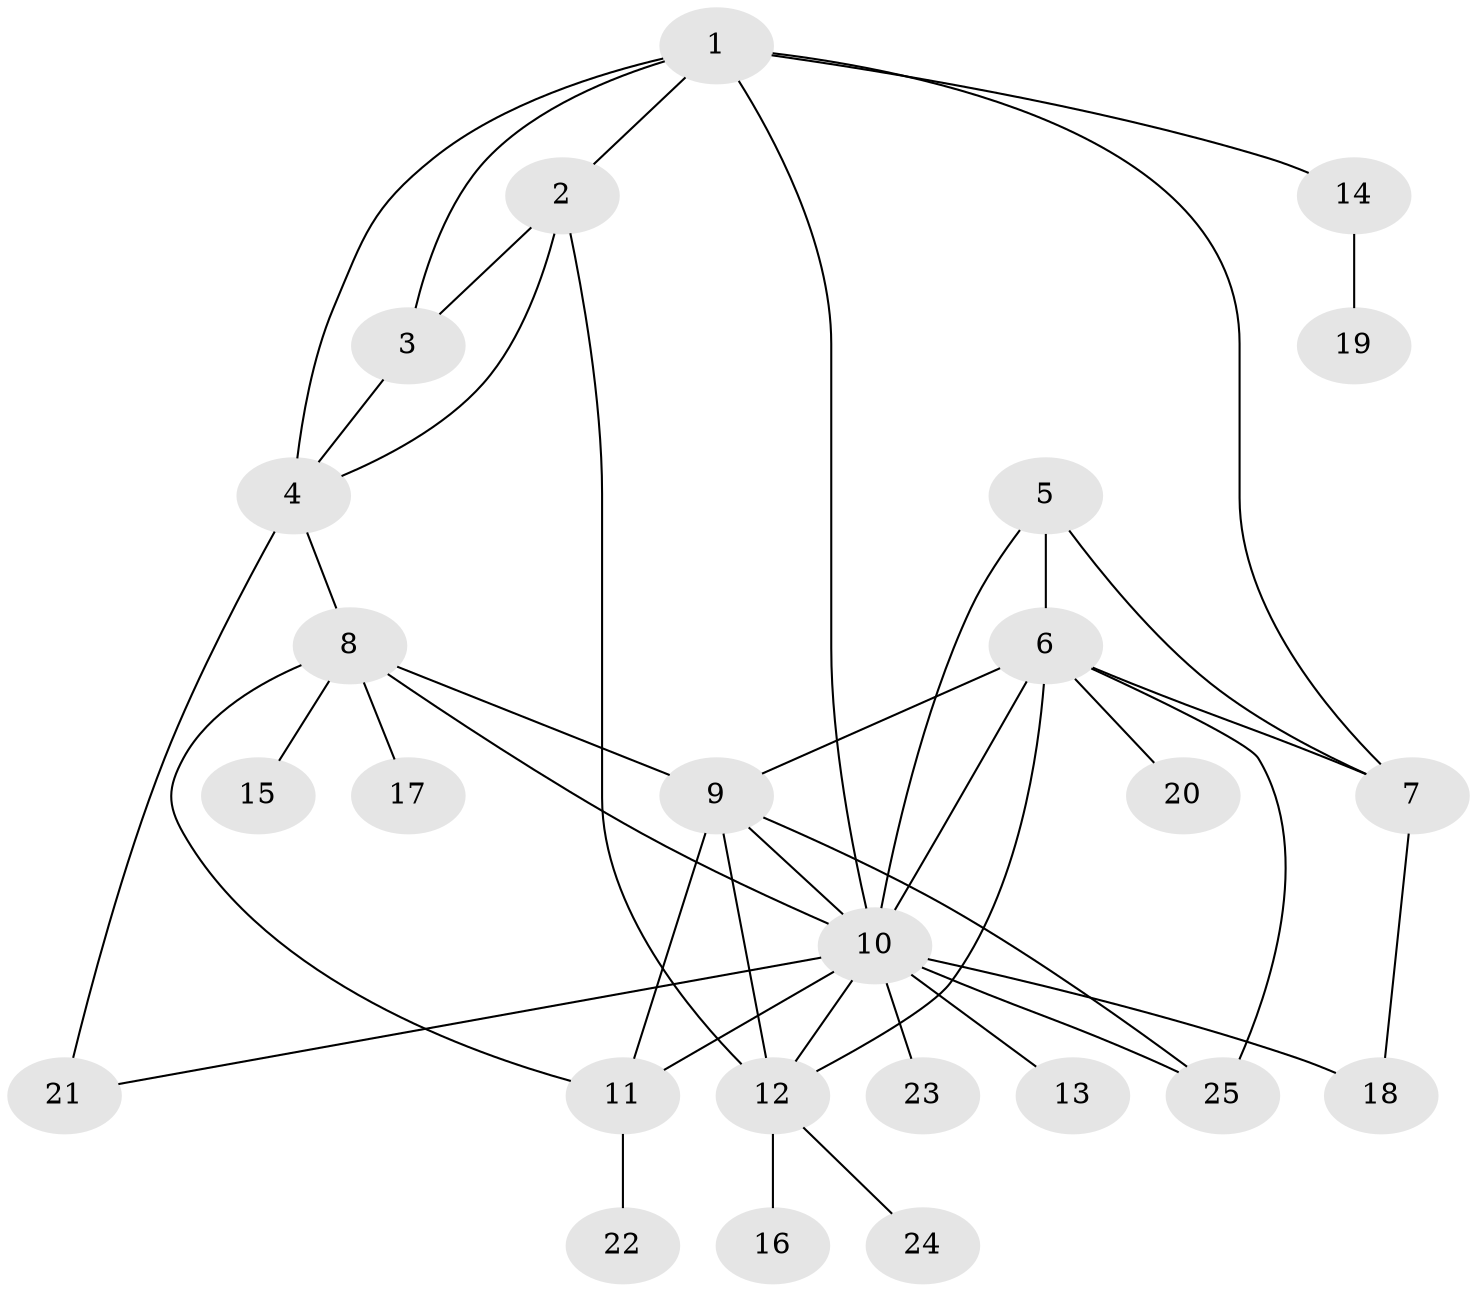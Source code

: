 // original degree distribution, {7: 0.0625, 6: 0.05, 8: 0.05, 4: 0.0375, 9: 0.0125, 5: 0.025, 13: 0.0125, 3: 0.0375, 2: 0.2125, 1: 0.5}
// Generated by graph-tools (version 1.1) at 2025/52/03/04/25 22:52:17]
// undirected, 25 vertices, 42 edges
graph export_dot {
  node [color=gray90,style=filled];
  1;
  2;
  3;
  4;
  5;
  6;
  7;
  8;
  9;
  10;
  11;
  12;
  13;
  14;
  15;
  16;
  17;
  18;
  19;
  20;
  21;
  22;
  23;
  24;
  25;
  1 -- 2 [weight=1.0];
  1 -- 3 [weight=1.0];
  1 -- 4 [weight=1.0];
  1 -- 7 [weight=1.0];
  1 -- 10 [weight=1.0];
  1 -- 14 [weight=1.0];
  2 -- 3 [weight=1.0];
  2 -- 4 [weight=1.0];
  2 -- 12 [weight=1.0];
  3 -- 4 [weight=1.0];
  4 -- 8 [weight=1.0];
  4 -- 21 [weight=3.0];
  5 -- 6 [weight=3.0];
  5 -- 7 [weight=2.0];
  5 -- 10 [weight=1.0];
  6 -- 7 [weight=1.0];
  6 -- 9 [weight=1.0];
  6 -- 10 [weight=4.0];
  6 -- 12 [weight=2.0];
  6 -- 20 [weight=1.0];
  6 -- 25 [weight=1.0];
  7 -- 18 [weight=1.0];
  8 -- 9 [weight=1.0];
  8 -- 10 [weight=1.0];
  8 -- 11 [weight=1.0];
  8 -- 15 [weight=1.0];
  8 -- 17 [weight=1.0];
  9 -- 10 [weight=1.0];
  9 -- 11 [weight=1.0];
  9 -- 12 [weight=1.0];
  9 -- 25 [weight=1.0];
  10 -- 11 [weight=1.0];
  10 -- 12 [weight=3.0];
  10 -- 13 [weight=1.0];
  10 -- 18 [weight=1.0];
  10 -- 21 [weight=1.0];
  10 -- 23 [weight=1.0];
  10 -- 25 [weight=2.0];
  11 -- 22 [weight=1.0];
  12 -- 16 [weight=1.0];
  12 -- 24 [weight=1.0];
  14 -- 19 [weight=1.0];
}
